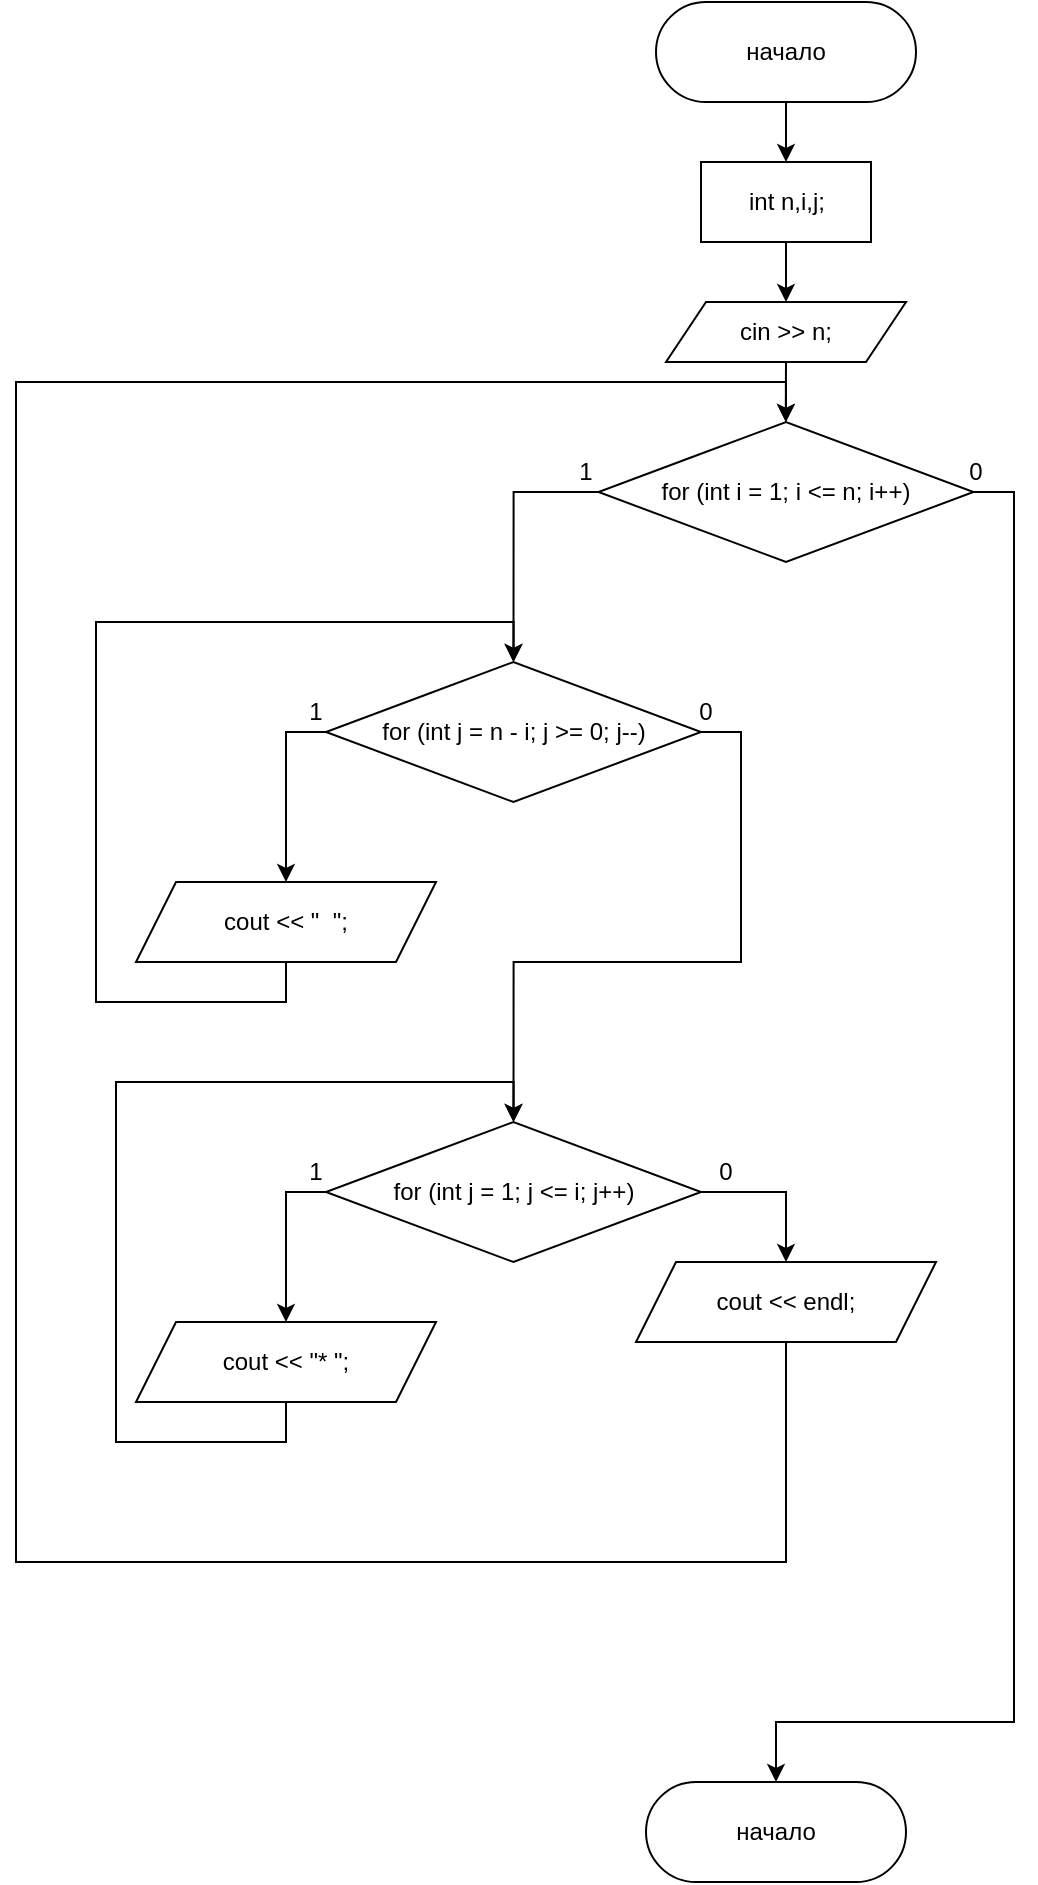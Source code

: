 <mxfile version="15.8.6" type="device"><diagram id="C5RBs43oDa-KdzZeNtuy" name="Page-1"><mxGraphModel dx="541" dy="922" grid="1" gridSize="10" guides="1" tooltips="1" connect="1" arrows="1" fold="1" page="1" pageScale="1" pageWidth="827" pageHeight="1169" math="0" shadow="0"><root><mxCell id="WIyWlLk6GJQsqaUBKTNV-0"/><mxCell id="WIyWlLk6GJQsqaUBKTNV-1" parent="WIyWlLk6GJQsqaUBKTNV-0"/><mxCell id="QuMlDXP_j8uVnfUooaYx-33" style="edgeStyle=orthogonalEdgeStyle;rounded=0;orthogonalLoop=1;jettySize=auto;html=1;exitX=0.5;exitY=1;exitDx=0;exitDy=0;entryX=0.5;entryY=0;entryDx=0;entryDy=0;" edge="1" parent="WIyWlLk6GJQsqaUBKTNV-1" source="QuMlDXP_j8uVnfUooaYx-1" target="QuMlDXP_j8uVnfUooaYx-2"><mxGeometry relative="1" as="geometry"/></mxCell><mxCell id="QuMlDXP_j8uVnfUooaYx-1" value="начало" style="rounded=1;whiteSpace=wrap;html=1;arcSize=50;" vertex="1" parent="WIyWlLk6GJQsqaUBKTNV-1"><mxGeometry x="340" y="40" width="130" height="50" as="geometry"/></mxCell><mxCell id="QuMlDXP_j8uVnfUooaYx-34" style="edgeStyle=orthogonalEdgeStyle;rounded=0;orthogonalLoop=1;jettySize=auto;html=1;exitX=0.5;exitY=1;exitDx=0;exitDy=0;entryX=0.5;entryY=0;entryDx=0;entryDy=0;" edge="1" parent="WIyWlLk6GJQsqaUBKTNV-1" source="QuMlDXP_j8uVnfUooaYx-2" target="QuMlDXP_j8uVnfUooaYx-3"><mxGeometry relative="1" as="geometry"/></mxCell><mxCell id="QuMlDXP_j8uVnfUooaYx-2" value="int n,i,j;" style="rounded=0;whiteSpace=wrap;html=1;" vertex="1" parent="WIyWlLk6GJQsqaUBKTNV-1"><mxGeometry x="362.5" y="120" width="85" height="40" as="geometry"/></mxCell><mxCell id="QuMlDXP_j8uVnfUooaYx-35" style="edgeStyle=orthogonalEdgeStyle;rounded=0;orthogonalLoop=1;jettySize=auto;html=1;exitX=0.5;exitY=1;exitDx=0;exitDy=0;" edge="1" parent="WIyWlLk6GJQsqaUBKTNV-1" source="QuMlDXP_j8uVnfUooaYx-3"><mxGeometry relative="1" as="geometry"><mxPoint x="404.882" y="250" as="targetPoint"/></mxGeometry></mxCell><mxCell id="QuMlDXP_j8uVnfUooaYx-3" value="cin &gt;&gt; n;" style="shape=parallelogram;perimeter=parallelogramPerimeter;whiteSpace=wrap;html=1;fixedSize=1;rounded=1;arcSize=0;" vertex="1" parent="WIyWlLk6GJQsqaUBKTNV-1"><mxGeometry x="345" y="190" width="120" height="30" as="geometry"/></mxCell><mxCell id="QuMlDXP_j8uVnfUooaYx-7" style="edgeStyle=orthogonalEdgeStyle;rounded=0;orthogonalLoop=1;jettySize=auto;html=1;exitX=0;exitY=0.5;exitDx=0;exitDy=0;entryX=0.5;entryY=0;entryDx=0;entryDy=0;" edge="1" parent="WIyWlLk6GJQsqaUBKTNV-1" source="QuMlDXP_j8uVnfUooaYx-4" target="QuMlDXP_j8uVnfUooaYx-5"><mxGeometry relative="1" as="geometry"/></mxCell><mxCell id="QuMlDXP_j8uVnfUooaYx-24" style="edgeStyle=orthogonalEdgeStyle;rounded=0;orthogonalLoop=1;jettySize=auto;html=1;exitX=1;exitY=0.5;exitDx=0;exitDy=0;entryX=0.5;entryY=0;entryDx=0;entryDy=0;" edge="1" parent="WIyWlLk6GJQsqaUBKTNV-1" source="QuMlDXP_j8uVnfUooaYx-4" target="QuMlDXP_j8uVnfUooaYx-23"><mxGeometry relative="1" as="geometry"><Array as="points"><mxPoint x="519" y="285"/><mxPoint x="519" y="900"/></Array></mxGeometry></mxCell><mxCell id="QuMlDXP_j8uVnfUooaYx-4" value="for (int i = 1; i &lt;= n; i++)" style="rhombus;whiteSpace=wrap;html=1;rounded=1;arcSize=0;" vertex="1" parent="WIyWlLk6GJQsqaUBKTNV-1"><mxGeometry x="311.25" y="250" width="187.5" height="70" as="geometry"/></mxCell><mxCell id="QuMlDXP_j8uVnfUooaYx-13" style="edgeStyle=orthogonalEdgeStyle;rounded=0;orthogonalLoop=1;jettySize=auto;html=1;exitX=0;exitY=0.5;exitDx=0;exitDy=0;entryX=0.5;entryY=0;entryDx=0;entryDy=0;" edge="1" parent="WIyWlLk6GJQsqaUBKTNV-1" source="QuMlDXP_j8uVnfUooaYx-5" target="QuMlDXP_j8uVnfUooaYx-12"><mxGeometry relative="1" as="geometry"/></mxCell><mxCell id="QuMlDXP_j8uVnfUooaYx-15" style="edgeStyle=orthogonalEdgeStyle;rounded=0;orthogonalLoop=1;jettySize=auto;html=1;exitX=1;exitY=0.5;exitDx=0;exitDy=0;entryX=0.5;entryY=0;entryDx=0;entryDy=0;" edge="1" parent="WIyWlLk6GJQsqaUBKTNV-1" source="QuMlDXP_j8uVnfUooaYx-5" target="QuMlDXP_j8uVnfUooaYx-16"><mxGeometry relative="1" as="geometry"><mxPoint x="270" y="540" as="targetPoint"/></mxGeometry></mxCell><mxCell id="QuMlDXP_j8uVnfUooaYx-5" value="for (int j = n - i; j &amp;gt;= 0; j--)" style="rhombus;whiteSpace=wrap;html=1;rounded=1;arcSize=0;" vertex="1" parent="WIyWlLk6GJQsqaUBKTNV-1"><mxGeometry x="175" y="370" width="187.5" height="70" as="geometry"/></mxCell><mxCell id="QuMlDXP_j8uVnfUooaYx-14" style="edgeStyle=orthogonalEdgeStyle;rounded=0;orthogonalLoop=1;jettySize=auto;html=1;exitX=0.5;exitY=1;exitDx=0;exitDy=0;entryX=0.5;entryY=0;entryDx=0;entryDy=0;" edge="1" parent="WIyWlLk6GJQsqaUBKTNV-1" source="QuMlDXP_j8uVnfUooaYx-12" target="QuMlDXP_j8uVnfUooaYx-5"><mxGeometry relative="1" as="geometry"><Array as="points"><mxPoint x="155" y="540"/><mxPoint x="60" y="540"/><mxPoint x="60" y="350"/><mxPoint x="269" y="350"/></Array></mxGeometry></mxCell><mxCell id="QuMlDXP_j8uVnfUooaYx-12" value="cout &amp;lt;&amp;lt; &quot;&amp;nbsp; &quot;;" style="shape=parallelogram;perimeter=parallelogramPerimeter;whiteSpace=wrap;html=1;fixedSize=1;rounded=1;arcSize=0;" vertex="1" parent="WIyWlLk6GJQsqaUBKTNV-1"><mxGeometry x="80" y="480" width="150" height="40" as="geometry"/></mxCell><mxCell id="QuMlDXP_j8uVnfUooaYx-18" style="edgeStyle=orthogonalEdgeStyle;rounded=0;orthogonalLoop=1;jettySize=auto;html=1;exitX=0;exitY=0.5;exitDx=0;exitDy=0;entryX=0.5;entryY=0;entryDx=0;entryDy=0;" edge="1" parent="WIyWlLk6GJQsqaUBKTNV-1" source="QuMlDXP_j8uVnfUooaYx-16" target="QuMlDXP_j8uVnfUooaYx-17"><mxGeometry relative="1" as="geometry"/></mxCell><mxCell id="QuMlDXP_j8uVnfUooaYx-20" style="edgeStyle=orthogonalEdgeStyle;rounded=0;orthogonalLoop=1;jettySize=auto;html=1;entryX=0.5;entryY=0;entryDx=0;entryDy=0;exitX=0.5;exitY=1;exitDx=0;exitDy=0;" edge="1" parent="WIyWlLk6GJQsqaUBKTNV-1" source="QuMlDXP_j8uVnfUooaYx-21" target="QuMlDXP_j8uVnfUooaYx-4"><mxGeometry relative="1" as="geometry"><mxPoint x="490" y="750" as="sourcePoint"/><Array as="points"><mxPoint x="405" y="820"/><mxPoint x="20" y="820"/><mxPoint x="20" y="230"/><mxPoint x="405" y="230"/></Array></mxGeometry></mxCell><mxCell id="QuMlDXP_j8uVnfUooaYx-22" style="edgeStyle=orthogonalEdgeStyle;rounded=0;orthogonalLoop=1;jettySize=auto;html=1;exitX=1;exitY=0.5;exitDx=0;exitDy=0;entryX=0.5;entryY=0;entryDx=0;entryDy=0;" edge="1" parent="WIyWlLk6GJQsqaUBKTNV-1" source="QuMlDXP_j8uVnfUooaYx-16" target="QuMlDXP_j8uVnfUooaYx-21"><mxGeometry relative="1" as="geometry"/></mxCell><mxCell id="QuMlDXP_j8uVnfUooaYx-16" value="for (int j = 1; j &amp;lt;= i; j++)" style="rhombus;whiteSpace=wrap;html=1;rounded=1;arcSize=0;" vertex="1" parent="WIyWlLk6GJQsqaUBKTNV-1"><mxGeometry x="175" y="600" width="187.5" height="70" as="geometry"/></mxCell><mxCell id="QuMlDXP_j8uVnfUooaYx-19" style="edgeStyle=orthogonalEdgeStyle;rounded=0;orthogonalLoop=1;jettySize=auto;html=1;exitX=0.5;exitY=1;exitDx=0;exitDy=0;entryX=0.5;entryY=0;entryDx=0;entryDy=0;" edge="1" parent="WIyWlLk6GJQsqaUBKTNV-1" source="QuMlDXP_j8uVnfUooaYx-17" target="QuMlDXP_j8uVnfUooaYx-16"><mxGeometry relative="1" as="geometry"><Array as="points"><mxPoint x="155" y="760"/><mxPoint x="70" y="760"/><mxPoint x="70" y="580"/><mxPoint x="269" y="580"/></Array></mxGeometry></mxCell><mxCell id="QuMlDXP_j8uVnfUooaYx-17" value="cout &amp;lt;&amp;lt; &quot;* &quot;;" style="shape=parallelogram;perimeter=parallelogramPerimeter;whiteSpace=wrap;html=1;fixedSize=1;rounded=1;arcSize=0;" vertex="1" parent="WIyWlLk6GJQsqaUBKTNV-1"><mxGeometry x="80" y="700" width="150" height="40" as="geometry"/></mxCell><mxCell id="QuMlDXP_j8uVnfUooaYx-21" value="cout &amp;lt;&amp;lt; endl;" style="shape=parallelogram;perimeter=parallelogramPerimeter;whiteSpace=wrap;html=1;fixedSize=1;rounded=1;arcSize=0;" vertex="1" parent="WIyWlLk6GJQsqaUBKTNV-1"><mxGeometry x="330" y="670" width="150" height="40" as="geometry"/></mxCell><mxCell id="QuMlDXP_j8uVnfUooaYx-23" value="начало" style="rounded=1;whiteSpace=wrap;html=1;arcSize=50;" vertex="1" parent="WIyWlLk6GJQsqaUBKTNV-1"><mxGeometry x="335" y="930" width="130" height="50" as="geometry"/></mxCell><mxCell id="QuMlDXP_j8uVnfUooaYx-25" value="1" style="text;html=1;strokeColor=none;fillColor=none;align=center;verticalAlign=middle;whiteSpace=wrap;rounded=0;" vertex="1" parent="WIyWlLk6GJQsqaUBKTNV-1"><mxGeometry x="275" y="260" width="60" height="30" as="geometry"/></mxCell><mxCell id="QuMlDXP_j8uVnfUooaYx-27" value="1" style="text;html=1;strokeColor=none;fillColor=none;align=center;verticalAlign=middle;whiteSpace=wrap;rounded=0;" vertex="1" parent="WIyWlLk6GJQsqaUBKTNV-1"><mxGeometry x="140" y="380" width="60" height="30" as="geometry"/></mxCell><mxCell id="QuMlDXP_j8uVnfUooaYx-28" value="1" style="text;html=1;strokeColor=none;fillColor=none;align=center;verticalAlign=middle;whiteSpace=wrap;rounded=0;" vertex="1" parent="WIyWlLk6GJQsqaUBKTNV-1"><mxGeometry x="140" y="610" width="60" height="30" as="geometry"/></mxCell><mxCell id="QuMlDXP_j8uVnfUooaYx-29" value="0" style="text;html=1;strokeColor=none;fillColor=none;align=center;verticalAlign=middle;whiteSpace=wrap;rounded=0;" vertex="1" parent="WIyWlLk6GJQsqaUBKTNV-1"><mxGeometry x="345" y="610" width="60" height="30" as="geometry"/></mxCell><mxCell id="QuMlDXP_j8uVnfUooaYx-31" value="0" style="text;html=1;strokeColor=none;fillColor=none;align=center;verticalAlign=middle;whiteSpace=wrap;rounded=0;" vertex="1" parent="WIyWlLk6GJQsqaUBKTNV-1"><mxGeometry x="335" y="380" width="60" height="30" as="geometry"/></mxCell><mxCell id="QuMlDXP_j8uVnfUooaYx-32" value="0" style="text;html=1;strokeColor=none;fillColor=none;align=center;verticalAlign=middle;whiteSpace=wrap;rounded=0;" vertex="1" parent="WIyWlLk6GJQsqaUBKTNV-1"><mxGeometry x="470" y="260" width="60" height="30" as="geometry"/></mxCell></root></mxGraphModel></diagram></mxfile>